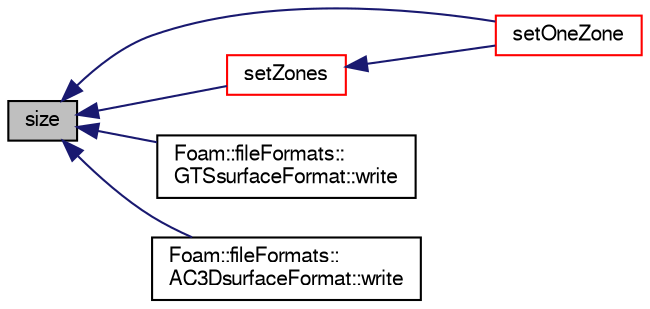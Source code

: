 digraph "size"
{
  bgcolor="transparent";
  edge [fontname="FreeSans",fontsize="10",labelfontname="FreeSans",labelfontsize="10"];
  node [fontname="FreeSans",fontsize="10",shape=record];
  rankdir="LR";
  Node799 [label="size",height=0.2,width=0.4,color="black", fillcolor="grey75", style="filled", fontcolor="black"];
  Node799 -> Node800 [dir="back",color="midnightblue",fontsize="10",style="solid",fontname="FreeSans"];
  Node800 [label="setOneZone",height=0.2,width=0.4,color="red",URL="$a29574.html#ac3e3a7ff9ebdca3a97b5ab39b764759c",tooltip="Set zones to 0 and set a single zone. "];
  Node799 -> Node809 [dir="back",color="midnightblue",fontsize="10",style="solid",fontname="FreeSans"];
  Node809 [label="setZones",height=0.2,width=0.4,color="red",URL="$a29574.html#ace932e14750294b98603488f885b1503",tooltip="Set zone ids and zones. "];
  Node809 -> Node800 [dir="back",color="midnightblue",fontsize="10",style="solid",fontname="FreeSans"];
  Node799 -> Node806 [dir="back",color="midnightblue",fontsize="10",style="solid",fontname="FreeSans"];
  Node806 [label="Foam::fileFormats::\lGTSsurfaceFormat::write",height=0.2,width=0.4,color="black",URL="$a29598.html#a8eea7f3ea6f24bb7a37ee7ef16a1ad10",tooltip="Write UnsortedMeshedSurface, the output remains unsorted. "];
  Node799 -> Node812 [dir="back",color="midnightblue",fontsize="10",style="solid",fontname="FreeSans"];
  Node812 [label="Foam::fileFormats::\lAC3DsurfaceFormat::write",height=0.2,width=0.4,color="black",URL="$a29582.html#a8eea7f3ea6f24bb7a37ee7ef16a1ad10",tooltip="Write UnsortedMeshedSurface, the output is always sorted by zones. "];
}

